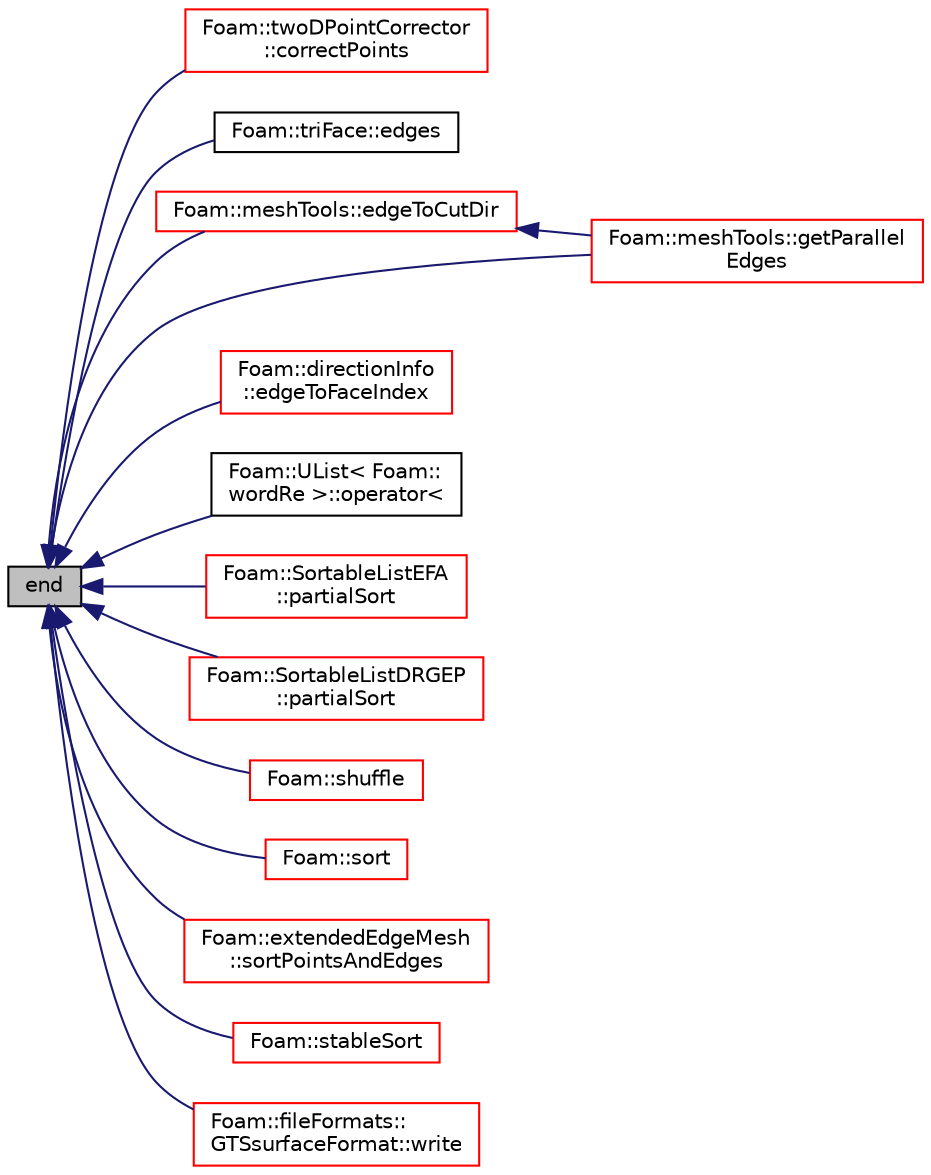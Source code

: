 digraph "end"
{
  bgcolor="transparent";
  edge [fontname="Helvetica",fontsize="10",labelfontname="Helvetica",labelfontsize="10"];
  node [fontname="Helvetica",fontsize="10",shape=record];
  rankdir="LR";
  Node2456 [label="end",height=0.2,width=0.4,color="black", fillcolor="grey75", style="filled", fontcolor="black"];
  Node2456 -> Node2457 [dir="back",color="midnightblue",fontsize="10",style="solid",fontname="Helvetica"];
  Node2457 [label="Foam::twoDPointCorrector\l::correctPoints",height=0.2,width=0.4,color="red",URL="$a26677.html#ac44d87c55ac02d1cc3887892983cc527",tooltip="Correct motion points. "];
  Node2456 -> Node2467 [dir="back",color="midnightblue",fontsize="10",style="solid",fontname="Helvetica"];
  Node2467 [label="Foam::triFace::edges",height=0.2,width=0.4,color="black",URL="$a28385.html#ac73e538443a863173d868d2522e1b6c7",tooltip="Return edges in face point ordering,. "];
  Node2456 -> Node2468 [dir="back",color="midnightblue",fontsize="10",style="solid",fontname="Helvetica"];
  Node2468 [label="Foam::meshTools::edgeToCutDir",height=0.2,width=0.4,color="red",URL="$a21883.html#ad0c5f6f651fcd0e135619f77c1524d70",tooltip="Given edge on hex find all &#39;parallel&#39; (i.e. non-connected) "];
  Node2468 -> Node2470 [dir="back",color="midnightblue",fontsize="10",style="solid",fontname="Helvetica"];
  Node2470 [label="Foam::meshTools::getParallel\lEdges",height=0.2,width=0.4,color="red",URL="$a21883.html#ad353ebf6440d98fc67afd6e614c35ef1",tooltip="Given edge on hex find other &#39;parallel&#39;, non-connected edges. "];
  Node2456 -> Node2477 [dir="back",color="midnightblue",fontsize="10",style="solid",fontname="Helvetica"];
  Node2477 [label="Foam::directionInfo\l::edgeToFaceIndex",height=0.2,width=0.4,color="red",URL="$a22233.html#a979a0fce341d87c9c179d936a0e85e03",tooltip="Given edge on hex cell find corresponding edge on face. Is either. "];
  Node2456 -> Node2470 [dir="back",color="midnightblue",fontsize="10",style="solid",fontname="Helvetica"];
  Node2456 -> Node2489 [dir="back",color="midnightblue",fontsize="10",style="solid",fontname="Helvetica"];
  Node2489 [label="Foam::UList\< Foam::\lwordRe \>::operator\<",height=0.2,width=0.4,color="black",URL="$a26837.html#a281f8cf2d5399f7a230870deb116ae9c",tooltip="Compare two ULists lexicographically. Takes linear time. "];
  Node2456 -> Node2490 [dir="back",color="midnightblue",fontsize="10",style="solid",fontname="Helvetica"];
  Node2490 [label="Foam::SortableListEFA\l::partialSort",height=0.2,width=0.4,color="red",URL="$a31097.html#ad93ee5a4ee16c23f68463eb4dbd54a60",tooltip="Partial sort the list (if changed after construction time) "];
  Node2456 -> Node2495 [dir="back",color="midnightblue",fontsize="10",style="solid",fontname="Helvetica"];
  Node2495 [label="Foam::SortableListDRGEP\l::partialSort",height=0.2,width=0.4,color="red",URL="$a31085.html#a31a17712db9022557624db15cc9f6997",tooltip="Partial sort the list (if changed after construction time) "];
  Node2456 -> Node2500 [dir="back",color="midnightblue",fontsize="10",style="solid",fontname="Helvetica"];
  Node2500 [label="Foam::shuffle",height=0.2,width=0.4,color="red",URL="$a21851.html#a0f84bd476a584bf7d31e827eafd75a3d"];
  Node2456 -> Node2502 [dir="back",color="midnightblue",fontsize="10",style="solid",fontname="Helvetica"];
  Node2502 [label="Foam::sort",height=0.2,width=0.4,color="red",URL="$a21851.html#a8040176c5570405aa954090217c37fbe"];
  Node2456 -> Node2538 [dir="back",color="midnightblue",fontsize="10",style="solid",fontname="Helvetica"];
  Node2538 [label="Foam::extendedEdgeMesh\l::sortPointsAndEdges",height=0.2,width=0.4,color="red",URL="$a22549.html#a35042787bb1f37f3e2695d3b48e313b0"];
  Node2456 -> Node2540 [dir="back",color="midnightblue",fontsize="10",style="solid",fontname="Helvetica"];
  Node2540 [label="Foam::stableSort",height=0.2,width=0.4,color="red",URL="$a21851.html#ac70ba9dd7bbc030636a4a4e2e9825c3c"];
  Node2456 -> Node2546 [dir="back",color="midnightblue",fontsize="10",style="solid",fontname="Helvetica"];
  Node2546 [label="Foam::fileFormats::\lGTSsurfaceFormat::write",height=0.2,width=0.4,color="red",URL="$a30857.html#ab71924a9723cd4ecad89b737a66a39e8",tooltip="Write MeshedSurface. "];
}
